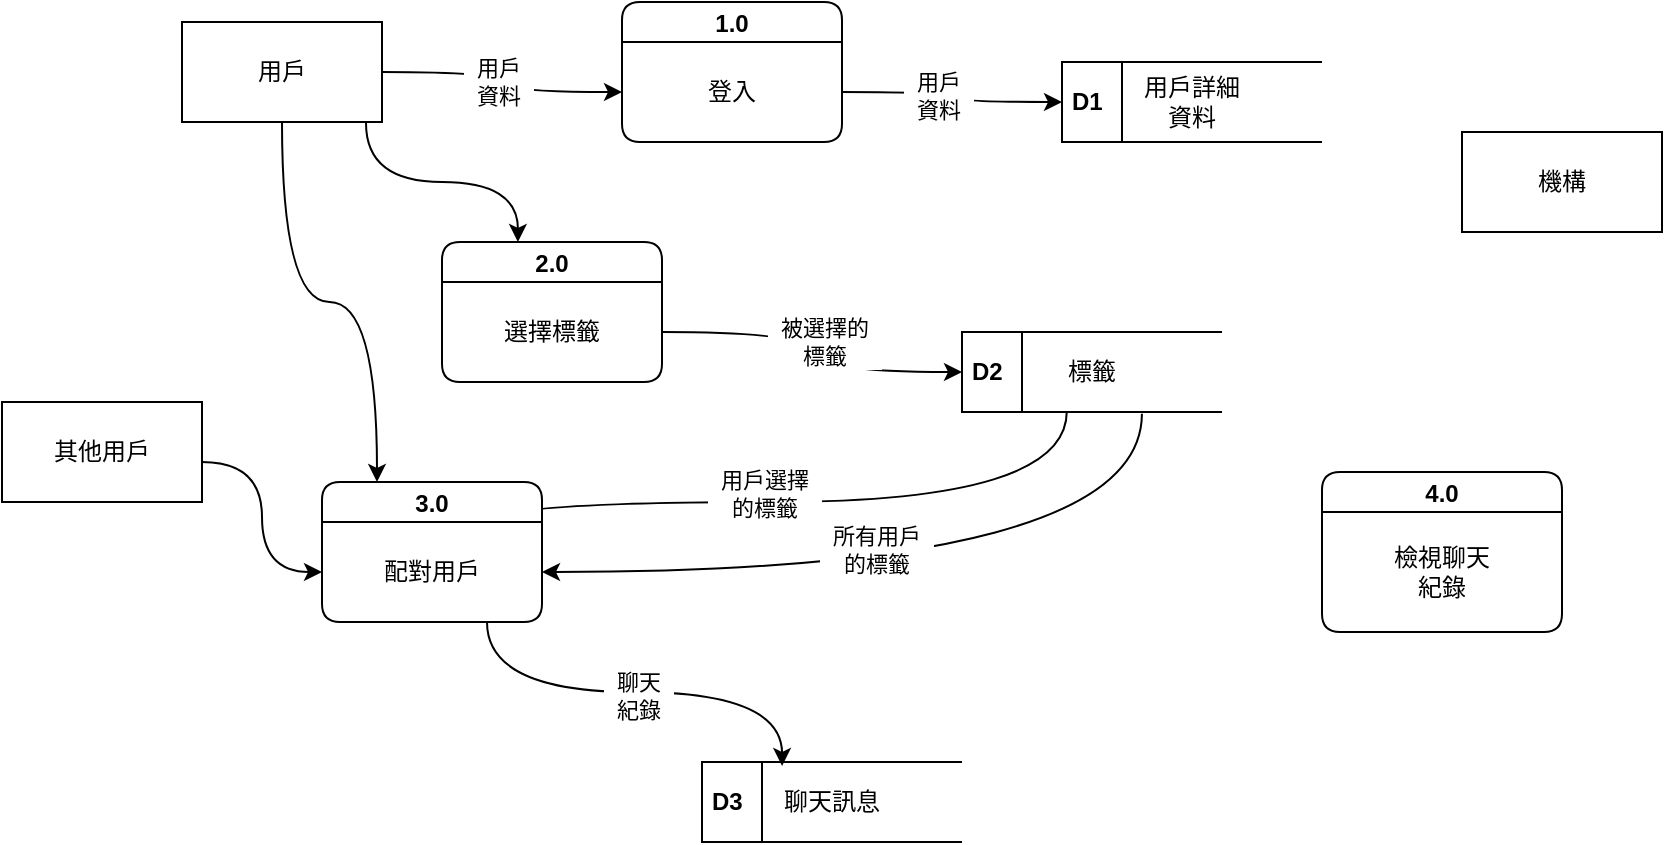 <mxfile version="22.1.3" type="github">
  <diagram name="Page-1" id="b520641d-4fe3-3701-9064-5fc419738815">
    <mxGraphModel dx="1303" dy="669" grid="1" gridSize="10" guides="1" tooltips="1" connect="1" arrows="1" fold="1" page="1" pageScale="1" pageWidth="1100" pageHeight="850" background="none" math="0" shadow="0">
      <root>
        <mxCell id="0" />
        <mxCell id="1" parent="0" />
        <mxCell id="DQgmJm5E7RuLA71w_BIT-6" value="&lt;b&gt;D1&lt;/b&gt;" style="html=1;dashed=0;whiteSpace=wrap;shape=mxgraph.dfd.dataStoreID;align=left;spacingLeft=3;points=[[0,0],[0.5,0],[1,0],[0,0.5],[1,0.5],[0,1],[0.5,1],[1,1]];" parent="1" vertex="1">
          <mxGeometry x="570" y="70" width="130" height="40" as="geometry" />
        </mxCell>
        <mxCell id="XSnT0I2E9s_Pdc4EKmwq-8" style="edgeStyle=orthogonalEdgeStyle;orthogonalLoop=1;jettySize=auto;html=1;entryX=0;entryY=0.5;entryDx=0;entryDy=0;curved=1;" edge="1" parent="1" source="DQgmJm5E7RuLA71w_BIT-10" target="oVbfc0MDXnG8jit9gMaF-4">
          <mxGeometry relative="1" as="geometry" />
        </mxCell>
        <mxCell id="XSnT0I2E9s_Pdc4EKmwq-9" value="&amp;nbsp; 用戶&amp;nbsp;&amp;nbsp;&lt;br&gt;&amp;nbsp; 資料&amp;nbsp;&amp;nbsp;" style="edgeLabel;html=1;align=center;verticalAlign=middle;resizable=0;points=[];" vertex="1" connectable="0" parent="XSnT0I2E9s_Pdc4EKmwq-8">
          <mxGeometry x="0.003" y="-2" relative="1" as="geometry">
            <mxPoint as="offset" />
          </mxGeometry>
        </mxCell>
        <mxCell id="XSnT0I2E9s_Pdc4EKmwq-10" style="edgeStyle=orthogonalEdgeStyle;orthogonalLoop=1;jettySize=auto;html=1;entryX=0.25;entryY=0;entryDx=0;entryDy=0;curved=1;" edge="1" parent="1" source="DQgmJm5E7RuLA71w_BIT-10" target="XSnT0I2E9s_Pdc4EKmwq-2">
          <mxGeometry relative="1" as="geometry" />
        </mxCell>
        <mxCell id="DQgmJm5E7RuLA71w_BIT-10" value="用戶" style="html=1;dashed=0;whiteSpace=wrap;" parent="1" vertex="1">
          <mxGeometry x="130" y="50" width="100" height="50" as="geometry" />
        </mxCell>
        <mxCell id="DQgmJm5E7RuLA71w_BIT-11" value="1.0" style="swimlane;fontStyle=1;childLayout=stackLayout;horizontal=1;startSize=20;fillColor=#ffffff;horizontalStack=0;resizeParent=1;resizeParentMax=0;resizeLast=0;collapsible=0;marginBottom=0;swimlaneFillColor=#ffffff;rounded=1;fontFamily=Helvetica;verticalAlign=middle;" parent="1" vertex="1">
          <mxGeometry x="350" y="40" width="110" height="70" as="geometry" />
        </mxCell>
        <mxCell id="oVbfc0MDXnG8jit9gMaF-4" value="登入" style="text;html=1;strokeColor=none;fillColor=none;align=center;verticalAlign=middle;whiteSpace=wrap;rounded=0;" parent="DQgmJm5E7RuLA71w_BIT-11" vertex="1">
          <mxGeometry y="20" width="110" height="50" as="geometry" />
        </mxCell>
        <mxCell id="oVbfc0MDXnG8jit9gMaF-7" style="edgeStyle=orthogonalEdgeStyle;rounded=0;orthogonalLoop=1;jettySize=auto;html=1;exitX=0.5;exitY=1;exitDx=0;exitDy=0;" parent="DQgmJm5E7RuLA71w_BIT-11" source="oVbfc0MDXnG8jit9gMaF-4" target="oVbfc0MDXnG8jit9gMaF-4" edge="1">
          <mxGeometry relative="1" as="geometry" />
        </mxCell>
        <mxCell id="oVbfc0MDXnG8jit9gMaF-2" value="用戶詳細資料" style="text;html=1;strokeColor=none;fillColor=none;align=center;verticalAlign=middle;whiteSpace=wrap;rounded=0;" parent="1" vertex="1">
          <mxGeometry x="605" y="75" width="60" height="30" as="geometry" />
        </mxCell>
        <mxCell id="oVbfc0MDXnG8jit9gMaF-8" value="2.0" style="swimlane;fontStyle=1;childLayout=stackLayout;horizontal=1;startSize=20;fillColor=#ffffff;horizontalStack=0;resizeParent=1;resizeParentMax=0;resizeLast=0;collapsible=0;marginBottom=0;swimlaneFillColor=#ffffff;rounded=1;fontFamily=Helvetica;verticalAlign=middle;" parent="1" vertex="1">
          <mxGeometry x="260" y="160" width="110" height="70" as="geometry" />
        </mxCell>
        <mxCell id="oVbfc0MDXnG8jit9gMaF-10" style="edgeStyle=orthogonalEdgeStyle;rounded=0;orthogonalLoop=1;jettySize=auto;html=1;exitX=0.5;exitY=1;exitDx=0;exitDy=0;" parent="oVbfc0MDXnG8jit9gMaF-8" source="oVbfc0MDXnG8jit9gMaF-9" target="oVbfc0MDXnG8jit9gMaF-9" edge="1">
          <mxGeometry relative="1" as="geometry" />
        </mxCell>
        <mxCell id="oVbfc0MDXnG8jit9gMaF-9" value="選擇標籤" style="text;html=1;strokeColor=none;fillColor=none;align=center;verticalAlign=middle;whiteSpace=wrap;rounded=0;" parent="oVbfc0MDXnG8jit9gMaF-8" vertex="1">
          <mxGeometry y="20" width="110" height="50" as="geometry" />
        </mxCell>
        <mxCell id="oVbfc0MDXnG8jit9gMaF-13" style="edgeStyle=orthogonalEdgeStyle;orthogonalLoop=1;jettySize=auto;html=1;entryX=0.345;entryY=0;entryDx=0;entryDy=0;entryPerimeter=0;curved=1;exitX=0.92;exitY=1.01;exitDx=0;exitDy=0;exitPerimeter=0;" parent="1" source="DQgmJm5E7RuLA71w_BIT-10" target="oVbfc0MDXnG8jit9gMaF-8" edge="1">
          <mxGeometry relative="1" as="geometry" />
        </mxCell>
        <mxCell id="XSnT0I2E9s_Pdc4EKmwq-14" style="edgeStyle=orthogonalEdgeStyle;orthogonalLoop=1;jettySize=auto;html=1;entryX=1;entryY=0.25;entryDx=0;entryDy=0;curved=1;exitX=0.403;exitY=0.995;exitDx=0;exitDy=0;exitPerimeter=0;" edge="1" parent="1" source="oVbfc0MDXnG8jit9gMaF-15" target="XSnT0I2E9s_Pdc4EKmwq-4">
          <mxGeometry relative="1" as="geometry">
            <Array as="points">
              <mxPoint x="572" y="290" />
              <mxPoint x="280" y="290" />
            </Array>
          </mxGeometry>
        </mxCell>
        <mxCell id="XSnT0I2E9s_Pdc4EKmwq-15" value="&amp;nbsp; 用戶選擇&amp;nbsp;&amp;nbsp;&lt;br style=&quot;border-color: var(--border-color);&quot;&gt;的標籤" style="edgeLabel;html=1;align=center;verticalAlign=middle;resizable=0;points=[];" vertex="1" connectable="0" parent="XSnT0I2E9s_Pdc4EKmwq-14">
          <mxGeometry x="0.009" y="-4" relative="1" as="geometry">
            <mxPoint as="offset" />
          </mxGeometry>
        </mxCell>
        <mxCell id="XSnT0I2E9s_Pdc4EKmwq-16" style="edgeStyle=orthogonalEdgeStyle;orthogonalLoop=1;jettySize=auto;html=1;entryX=1;entryY=0.5;entryDx=0;entryDy=0;exitX=0.692;exitY=1.021;exitDx=0;exitDy=0;exitPerimeter=0;curved=1;" edge="1" parent="1" source="oVbfc0MDXnG8jit9gMaF-15" target="XSnT0I2E9s_Pdc4EKmwq-4">
          <mxGeometry relative="1" as="geometry" />
        </mxCell>
        <mxCell id="XSnT0I2E9s_Pdc4EKmwq-17" value="&amp;nbsp; 所有用戶&amp;nbsp;&amp;nbsp;&lt;br&gt;的標籤" style="edgeLabel;html=1;align=center;verticalAlign=middle;resizable=0;points=[];" vertex="1" connectable="0" parent="XSnT0I2E9s_Pdc4EKmwq-16">
          <mxGeometry x="0.122" y="-11" relative="1" as="geometry">
            <mxPoint as="offset" />
          </mxGeometry>
        </mxCell>
        <mxCell id="oVbfc0MDXnG8jit9gMaF-15" value="&lt;b&gt;D2&lt;/b&gt;" style="html=1;dashed=0;whiteSpace=wrap;shape=mxgraph.dfd.dataStoreID;align=left;spacingLeft=3;points=[[0,0],[0.5,0],[1,0],[0,0.5],[1,0.5],[0,1],[0.5,1],[1,1]];" parent="1" vertex="1">
          <mxGeometry x="520" y="205" width="130" height="40" as="geometry" />
        </mxCell>
        <mxCell id="oVbfc0MDXnG8jit9gMaF-16" value="標籤" style="text;html=1;strokeColor=none;fillColor=none;align=center;verticalAlign=middle;whiteSpace=wrap;rounded=0;" parent="1" vertex="1">
          <mxGeometry x="555" y="210" width="60" height="30" as="geometry" />
        </mxCell>
        <mxCell id="oVbfc0MDXnG8jit9gMaF-18" style="edgeStyle=orthogonalEdgeStyle;orthogonalLoop=1;jettySize=auto;html=1;entryX=0;entryY=0.5;entryDx=0;entryDy=0;curved=1;" parent="1" source="oVbfc0MDXnG8jit9gMaF-9" target="oVbfc0MDXnG8jit9gMaF-15" edge="1">
          <mxGeometry relative="1" as="geometry" />
        </mxCell>
        <mxCell id="oVbfc0MDXnG8jit9gMaF-20" value="&amp;nbsp; 被選擇的&amp;nbsp;&amp;nbsp;&lt;br&gt;標籤" style="edgeLabel;html=1;align=center;verticalAlign=middle;resizable=0;points=[];" parent="oVbfc0MDXnG8jit9gMaF-18" vertex="1" connectable="0">
          <mxGeometry x="-0.063" y="6" relative="1" as="geometry">
            <mxPoint as="offset" />
          </mxGeometry>
        </mxCell>
        <mxCell id="XSnT0I2E9s_Pdc4EKmwq-2" value="3.0" style="swimlane;fontStyle=1;childLayout=stackLayout;horizontal=1;startSize=20;fillColor=#ffffff;horizontalStack=0;resizeParent=1;resizeParentMax=0;resizeLast=0;collapsible=0;marginBottom=0;swimlaneFillColor=#ffffff;rounded=1;fontFamily=Helvetica;verticalAlign=middle;" vertex="1" parent="1">
          <mxGeometry x="200" y="280" width="110" height="70" as="geometry" />
        </mxCell>
        <mxCell id="XSnT0I2E9s_Pdc4EKmwq-3" style="edgeStyle=orthogonalEdgeStyle;rounded=0;orthogonalLoop=1;jettySize=auto;html=1;exitX=0.5;exitY=1;exitDx=0;exitDy=0;" edge="1" parent="XSnT0I2E9s_Pdc4EKmwq-2" source="XSnT0I2E9s_Pdc4EKmwq-4" target="XSnT0I2E9s_Pdc4EKmwq-4">
          <mxGeometry relative="1" as="geometry" />
        </mxCell>
        <mxCell id="XSnT0I2E9s_Pdc4EKmwq-4" value="配對用戶" style="text;html=1;strokeColor=none;fillColor=none;align=center;verticalAlign=middle;whiteSpace=wrap;rounded=0;" vertex="1" parent="XSnT0I2E9s_Pdc4EKmwq-2">
          <mxGeometry y="20" width="110" height="50" as="geometry" />
        </mxCell>
        <mxCell id="XSnT0I2E9s_Pdc4EKmwq-6" style="edgeStyle=orthogonalEdgeStyle;orthogonalLoop=1;jettySize=auto;html=1;entryX=0;entryY=0.5;entryDx=0;entryDy=0;curved=1;" edge="1" parent="1" source="oVbfc0MDXnG8jit9gMaF-4" target="DQgmJm5E7RuLA71w_BIT-6">
          <mxGeometry relative="1" as="geometry" />
        </mxCell>
        <mxCell id="XSnT0I2E9s_Pdc4EKmwq-7" value="&amp;nbsp; 用戶&amp;nbsp;&amp;nbsp;&lt;br&gt;&amp;nbsp; 資料&amp;nbsp;&amp;nbsp;" style="edgeLabel;html=1;align=center;verticalAlign=middle;resizable=0;points=[];" vertex="1" connectable="0" parent="XSnT0I2E9s_Pdc4EKmwq-6">
          <mxGeometry x="-0.169" y="-2" relative="1" as="geometry">
            <mxPoint as="offset" />
          </mxGeometry>
        </mxCell>
        <mxCell id="XSnT0I2E9s_Pdc4EKmwq-18" value="4.0" style="swimlane;fontStyle=1;childLayout=stackLayout;horizontal=1;startSize=20;fillColor=#ffffff;horizontalStack=0;resizeParent=1;resizeParentMax=0;resizeLast=0;collapsible=0;marginBottom=0;swimlaneFillColor=#ffffff;rounded=1;fontFamily=Helvetica;verticalAlign=middle;" vertex="1" parent="1">
          <mxGeometry x="700" y="275" width="120" height="80" as="geometry" />
        </mxCell>
        <mxCell id="XSnT0I2E9s_Pdc4EKmwq-19" style="edgeStyle=orthogonalEdgeStyle;rounded=0;orthogonalLoop=1;jettySize=auto;html=1;exitX=0.5;exitY=1;exitDx=0;exitDy=0;" edge="1" parent="XSnT0I2E9s_Pdc4EKmwq-18" source="XSnT0I2E9s_Pdc4EKmwq-20" target="XSnT0I2E9s_Pdc4EKmwq-20">
          <mxGeometry relative="1" as="geometry" />
        </mxCell>
        <mxCell id="XSnT0I2E9s_Pdc4EKmwq-20" value="檢視聊天&lt;br&gt;紀錄" style="text;html=1;strokeColor=none;fillColor=none;align=center;verticalAlign=middle;whiteSpace=wrap;rounded=0;" vertex="1" parent="XSnT0I2E9s_Pdc4EKmwq-18">
          <mxGeometry y="20" width="120" height="60" as="geometry" />
        </mxCell>
        <mxCell id="XSnT0I2E9s_Pdc4EKmwq-21" value="&lt;b&gt;D3&lt;/b&gt;" style="html=1;dashed=0;whiteSpace=wrap;shape=mxgraph.dfd.dataStoreID;align=left;spacingLeft=3;points=[[0,0],[0.5,0],[1,0],[0,0.5],[1,0.5],[0,1],[0.5,1],[1,1]];" vertex="1" parent="1">
          <mxGeometry x="390" y="420" width="130" height="40" as="geometry" />
        </mxCell>
        <mxCell id="XSnT0I2E9s_Pdc4EKmwq-22" value="聊天訊息" style="text;html=1;strokeColor=none;fillColor=none;align=center;verticalAlign=middle;whiteSpace=wrap;rounded=0;" vertex="1" parent="1">
          <mxGeometry x="425" y="425" width="60" height="30" as="geometry" />
        </mxCell>
        <mxCell id="XSnT0I2E9s_Pdc4EKmwq-24" style="edgeStyle=orthogonalEdgeStyle;orthogonalLoop=1;jettySize=auto;html=1;entryX=0.308;entryY=0.05;entryDx=0;entryDy=0;entryPerimeter=0;exitX=0.75;exitY=1;exitDx=0;exitDy=0;curved=1;" edge="1" parent="1" source="XSnT0I2E9s_Pdc4EKmwq-4" target="XSnT0I2E9s_Pdc4EKmwq-21">
          <mxGeometry relative="1" as="geometry" />
        </mxCell>
        <mxCell id="XSnT0I2E9s_Pdc4EKmwq-25" value="聊天&lt;br&gt;&amp;nbsp; 紀錄&amp;nbsp;&amp;nbsp;" style="edgeLabel;html=1;align=center;verticalAlign=middle;resizable=0;points=[];" vertex="1" connectable="0" parent="XSnT0I2E9s_Pdc4EKmwq-24">
          <mxGeometry x="0.002" y="-2" relative="1" as="geometry">
            <mxPoint as="offset" />
          </mxGeometry>
        </mxCell>
        <mxCell id="XSnT0I2E9s_Pdc4EKmwq-27" value="機構" style="html=1;dashed=0;whiteSpace=wrap;" vertex="1" parent="1">
          <mxGeometry x="770" y="105" width="100" height="50" as="geometry" />
        </mxCell>
        <mxCell id="XSnT0I2E9s_Pdc4EKmwq-30" style="edgeStyle=orthogonalEdgeStyle;orthogonalLoop=1;jettySize=auto;html=1;entryX=0;entryY=0.5;entryDx=0;entryDy=0;curved=1;" edge="1" parent="1" source="XSnT0I2E9s_Pdc4EKmwq-28" target="XSnT0I2E9s_Pdc4EKmwq-4">
          <mxGeometry relative="1" as="geometry">
            <Array as="points">
              <mxPoint x="170" y="270" />
              <mxPoint x="170" y="325" />
            </Array>
          </mxGeometry>
        </mxCell>
        <mxCell id="XSnT0I2E9s_Pdc4EKmwq-28" value="其他用戶" style="html=1;dashed=0;whiteSpace=wrap;" vertex="1" parent="1">
          <mxGeometry x="40" y="240" width="100" height="50" as="geometry" />
        </mxCell>
      </root>
    </mxGraphModel>
  </diagram>
</mxfile>
